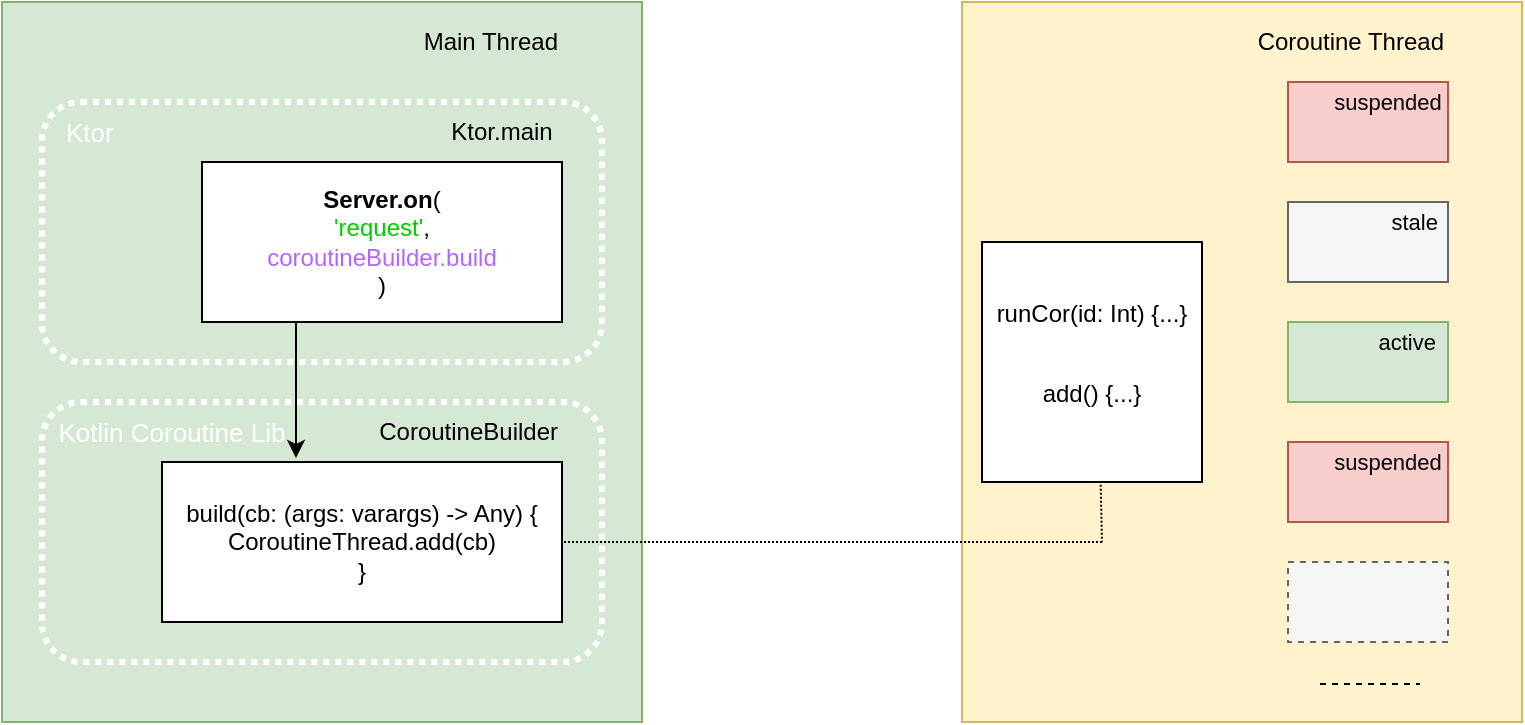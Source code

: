 <mxfile version="15.6.6" type="github">
  <diagram id="v02On1lfMs6m5p3coq2o" name="Page-1">
    <mxGraphModel dx="803" dy="629" grid="1" gridSize="10" guides="1" tooltips="1" connect="1" arrows="1" fold="1" page="1" pageScale="1" pageWidth="827" pageHeight="1169" math="0" shadow="0">
      <root>
        <mxCell id="0" />
        <mxCell id="1" parent="0" />
        <mxCell id="kDvmmwpO6Gp6joqLQOKr-1" value="" style="rounded=0;whiteSpace=wrap;html=1;fillColor=#d5e8d4;strokeColor=#82b366;fontColor=default;" parent="1" vertex="1">
          <mxGeometry x="40" y="200" width="320" height="360" as="geometry" />
        </mxCell>
        <mxCell id="kDvmmwpO6Gp6joqLQOKr-2" value="" style="rounded=0;whiteSpace=wrap;html=1;strokeColor=#d6b656;fillColor=#fff2cc;fontColor=default;" parent="1" vertex="1">
          <mxGeometry x="520" y="200" width="280" height="360" as="geometry" />
        </mxCell>
        <mxCell id="kDvmmwpO6Gp6joqLQOKr-3" value="Main Thread" style="text;html=1;strokeColor=none;fillColor=none;align=right;verticalAlign=middle;whiteSpace=wrap;rounded=0;fontColor=default;" parent="1" vertex="1">
          <mxGeometry x="200" y="200" width="120" height="40" as="geometry" />
        </mxCell>
        <mxCell id="kDvmmwpO6Gp6joqLQOKr-4" value="Coroutine Thread" style="text;html=1;strokeColor=none;fillColor=none;align=right;verticalAlign=middle;whiteSpace=wrap;rounded=0;fontColor=default;" parent="1" vertex="1">
          <mxGeometry x="653" y="200" width="110" height="40" as="geometry" />
        </mxCell>
        <mxCell id="kDvmmwpO6Gp6joqLQOKr-6" value="" style="rounded=0;whiteSpace=wrap;html=1;fontColor=default;strokeColor=default;fillColor=default;" parent="1" vertex="1">
          <mxGeometry x="120" y="430" width="200" height="80" as="geometry" />
        </mxCell>
        <mxCell id="kDvmmwpO6Gp6joqLQOKr-8" value="CoroutineBuilder" style="text;html=1;strokeColor=none;fillColor=none;align=right;verticalAlign=middle;whiteSpace=wrap;rounded=0;fontColor=default;" parent="1" vertex="1">
          <mxGeometry x="190" y="400" width="130" height="30" as="geometry" />
        </mxCell>
        <mxCell id="kDvmmwpO6Gp6joqLQOKr-11" value="" style="endArrow=classic;html=1;rounded=0;labelBackgroundColor=default;fontColor=default;strokeColor=default;entryX=0.335;entryY=-0.025;entryDx=0;entryDy=0;entryPerimeter=0;" parent="1" target="kDvmmwpO6Gp6joqLQOKr-6" edge="1">
          <mxGeometry width="50" height="50" relative="1" as="geometry">
            <mxPoint x="187" y="360" as="sourcePoint" />
            <mxPoint x="187" y="420" as="targetPoint" />
          </mxGeometry>
        </mxCell>
        <mxCell id="kDvmmwpO6Gp6joqLQOKr-12" value="build(cb: (args: varargs) -&amp;gt; Any) {&lt;br&gt;CoroutineThread.add(cb)&lt;br&gt;}" style="text;html=1;strokeColor=none;fillColor=none;align=center;verticalAlign=middle;whiteSpace=wrap;rounded=0;fontColor=default;" parent="1" vertex="1">
          <mxGeometry x="130" y="447.5" width="180" height="45" as="geometry" />
        </mxCell>
        <mxCell id="kDvmmwpO6Gp6joqLQOKr-15" value="" style="rounded=0;whiteSpace=wrap;html=1;strokeColor=#b85450;fillColor=#f8cecc;align=right;fontColor=default;" parent="1" vertex="1">
          <mxGeometry x="683" y="240" width="80" height="40" as="geometry" />
        </mxCell>
        <mxCell id="kDvmmwpO6Gp6joqLQOKr-17" value="" style="rounded=1;whiteSpace=wrap;html=1;align=right;fillColor=none;strokeColor=#FFFFFF;fontColor=default;dashed=1;dashPattern=1 1;strokeWidth=3;" parent="1" vertex="1">
          <mxGeometry x="60" y="250" width="280" height="130" as="geometry" />
        </mxCell>
        <mxCell id="kDvmmwpO6Gp6joqLQOKr-5" value="&lt;b&gt;Server.on&lt;/b&gt;(&lt;br&gt;&lt;font color=&quot;#00cc00&quot;&gt;&#39;request&#39;&lt;/font&gt;,&lt;br&gt;&lt;font color=&quot;#b266ff&quot;&gt;coroutineBuilder.build&lt;/font&gt;&lt;br&gt;)" style="rounded=0;whiteSpace=wrap;html=1;fontColor=default;strokeColor=default;fillColor=default;" parent="1" vertex="1">
          <mxGeometry x="140" y="280" width="180" height="80" as="geometry" />
        </mxCell>
        <mxCell id="kDvmmwpO6Gp6joqLQOKr-7" value="Ktor.main" style="text;html=1;strokeColor=none;fillColor=none;align=center;verticalAlign=middle;whiteSpace=wrap;rounded=0;fontColor=default;" parent="1" vertex="1">
          <mxGeometry x="260" y="250" width="60" height="30" as="geometry" />
        </mxCell>
        <mxCell id="kDvmmwpO6Gp6joqLQOKr-18" value="&lt;font style=&quot;font-size: 13px&quot; color=&quot;#ffffff&quot;&gt;Ktor&lt;/font&gt;" style="text;html=1;align=left;verticalAlign=middle;whiteSpace=wrap;rounded=0;dashed=1;dashPattern=1 1;fontColor=default;" parent="1" vertex="1">
          <mxGeometry x="70" y="250" width="60" height="30" as="geometry" />
        </mxCell>
        <mxCell id="kDvmmwpO6Gp6joqLQOKr-19" value="" style="rounded=1;whiteSpace=wrap;html=1;align=right;fillColor=none;strokeColor=#FFFFFF;fontColor=default;dashed=1;dashPattern=1 1;strokeWidth=3;" parent="1" vertex="1">
          <mxGeometry x="60" y="400" width="280" height="130" as="geometry" />
        </mxCell>
        <mxCell id="kDvmmwpO6Gp6joqLQOKr-20" value="&lt;font style=&quot;font-size: 13px&quot; color=&quot;#ffffff&quot;&gt;Kotlin Coroutine Lib&lt;/font&gt;" style="text;html=1;strokeColor=none;fillColor=none;align=center;verticalAlign=middle;whiteSpace=wrap;rounded=0;dashed=1;dashPattern=1 1;fontColor=default;" parent="1" vertex="1">
          <mxGeometry x="60" y="400" width="130" height="30" as="geometry" />
        </mxCell>
        <mxCell id="kDvmmwpO6Gp6joqLQOKr-21" value="" style="rounded=0;whiteSpace=wrap;html=1;strokeColor=#666666;fillColor=#f5f5f5;align=right;fontColor=default;" parent="1" vertex="1">
          <mxGeometry x="683" y="300" width="80" height="40" as="geometry" />
        </mxCell>
        <mxCell id="kDvmmwpO6Gp6joqLQOKr-22" value="" style="rounded=0;whiteSpace=wrap;html=1;strokeColor=#82b366;fillColor=#d5e8d4;align=right;fontColor=default;" parent="1" vertex="1">
          <mxGeometry x="683" y="360" width="80" height="40" as="geometry" />
        </mxCell>
        <mxCell id="kDvmmwpO6Gp6joqLQOKr-24" value="" style="rounded=0;whiteSpace=wrap;html=1;strokeColor=#b85450;fillColor=#f8cecc;align=right;fontColor=default;" parent="1" vertex="1">
          <mxGeometry x="683" y="420" width="80" height="40" as="geometry" />
        </mxCell>
        <mxCell id="kDvmmwpO6Gp6joqLQOKr-25" value="" style="rounded=0;whiteSpace=wrap;html=1;strokeColor=#666666;fillColor=#f5f5f5;align=right;fontColor=#333333;dashed=1;" parent="1" vertex="1">
          <mxGeometry x="683" y="480" width="80" height="40" as="geometry" />
        </mxCell>
        <mxCell id="kDvmmwpO6Gp6joqLQOKr-27" value="" style="endArrow=none;dashed=1;html=1;rounded=0;labelBackgroundColor=default;fontSize=13;fontColor=default;strokeColor=default;" parent="1" edge="1">
          <mxGeometry width="50" height="50" relative="1" as="geometry">
            <mxPoint x="699" y="541" as="sourcePoint" />
            <mxPoint x="749" y="541" as="targetPoint" />
          </mxGeometry>
        </mxCell>
        <mxCell id="kDvmmwpO6Gp6joqLQOKr-29" value="" style="endArrow=none;dashed=1;html=1;rounded=0;labelBackgroundColor=default;fontSize=13;fontColor=default;strokeColor=default;dashPattern=1 1;strokeWidth=1;exitX=0.539;exitY=0.995;exitDx=0;exitDy=0;exitPerimeter=0;" parent="1" source="kDvmmwpO6Gp6joqLQOKr-32" edge="1">
          <mxGeometry width="50" height="50" relative="1" as="geometry">
            <mxPoint x="590" y="440" as="sourcePoint" />
            <mxPoint x="590" y="470" as="targetPoint" />
          </mxGeometry>
        </mxCell>
        <mxCell id="kDvmmwpO6Gp6joqLQOKr-31" value="" style="endArrow=none;dashed=1;html=1;rounded=0;labelBackgroundColor=default;fontSize=13;fontColor=default;strokeColor=default;dashPattern=1 1;strokeWidth=1;entryX=0.929;entryY=0.538;entryDx=0;entryDy=0;entryPerimeter=0;" parent="1" target="kDvmmwpO6Gp6joqLQOKr-19" edge="1">
          <mxGeometry width="50" height="50" relative="1" as="geometry">
            <mxPoint x="590" y="470" as="sourcePoint" />
            <mxPoint x="600" y="510" as="targetPoint" />
          </mxGeometry>
        </mxCell>
        <mxCell id="kDvmmwpO6Gp6joqLQOKr-32" value="" style="rounded=0;whiteSpace=wrap;html=1;fontSize=13;fontColor=default;strokeColor=default;strokeWidth=1;fillColor=default;align=left;" parent="1" vertex="1">
          <mxGeometry x="530" y="320" width="110" height="120" as="geometry" />
        </mxCell>
        <mxCell id="kDvmmwpO6Gp6joqLQOKr-33" value="&lt;font style=&quot;font-size: 12px&quot;&gt;add() {...}&lt;/font&gt;" style="text;html=1;strokeColor=none;fillColor=none;align=center;verticalAlign=middle;whiteSpace=wrap;rounded=0;fontSize=13;fontColor=default;" parent="1" vertex="1">
          <mxGeometry x="530" y="380" width="110" height="30" as="geometry" />
        </mxCell>
        <mxCell id="kDvmmwpO6Gp6joqLQOKr-34" value="&lt;font style=&quot;font-size: 12px&quot;&gt;runCor(id: Int) {...}&lt;/font&gt;" style="text;html=1;strokeColor=none;fillColor=none;align=center;verticalAlign=middle;whiteSpace=wrap;rounded=0;fontSize=13;fontColor=default;" parent="1" vertex="1">
          <mxGeometry x="530" y="340" width="110" height="30" as="geometry" />
        </mxCell>
        <mxCell id="kDvmmwpO6Gp6joqLQOKr-36" value="&lt;font style=&quot;font-size: 11px&quot;&gt;suspended&lt;/font&gt;" style="text;html=1;strokeColor=none;fillColor=none;align=center;verticalAlign=middle;whiteSpace=wrap;rounded=0;fontSize=12;fontColor=default;" parent="1" vertex="1">
          <mxGeometry x="703" y="240" width="60" height="20" as="geometry" />
        </mxCell>
        <mxCell id="kDvmmwpO6Gp6joqLQOKr-37" value="&lt;font style=&quot;font-size: 11px&quot;&gt;suspended&lt;/font&gt;" style="text;html=1;strokeColor=none;fillColor=none;align=center;verticalAlign=middle;whiteSpace=wrap;rounded=0;fontSize=12;fontColor=default;" parent="1" vertex="1">
          <mxGeometry x="703" y="420" width="60" height="20" as="geometry" />
        </mxCell>
        <mxCell id="kDvmmwpO6Gp6joqLQOKr-38" value="&lt;font style=&quot;font-size: 11px&quot;&gt;stale&lt;/font&gt;" style="text;html=1;strokeColor=none;fillColor=none;align=right;verticalAlign=middle;whiteSpace=wrap;rounded=0;fontSize=12;fontColor=default;" parent="1" vertex="1">
          <mxGeometry x="700" y="300" width="60" height="20" as="geometry" />
        </mxCell>
        <mxCell id="kDvmmwpO6Gp6joqLQOKr-39" value="&lt;font style=&quot;font-size: 11px&quot;&gt;active&lt;/font&gt;" style="text;html=1;strokeColor=none;fillColor=none;align=right;verticalAlign=middle;whiteSpace=wrap;rounded=0;fontSize=12;fontColor=default;" parent="1" vertex="1">
          <mxGeometry x="699" y="360" width="60" height="20" as="geometry" />
        </mxCell>
      </root>
    </mxGraphModel>
  </diagram>
</mxfile>
